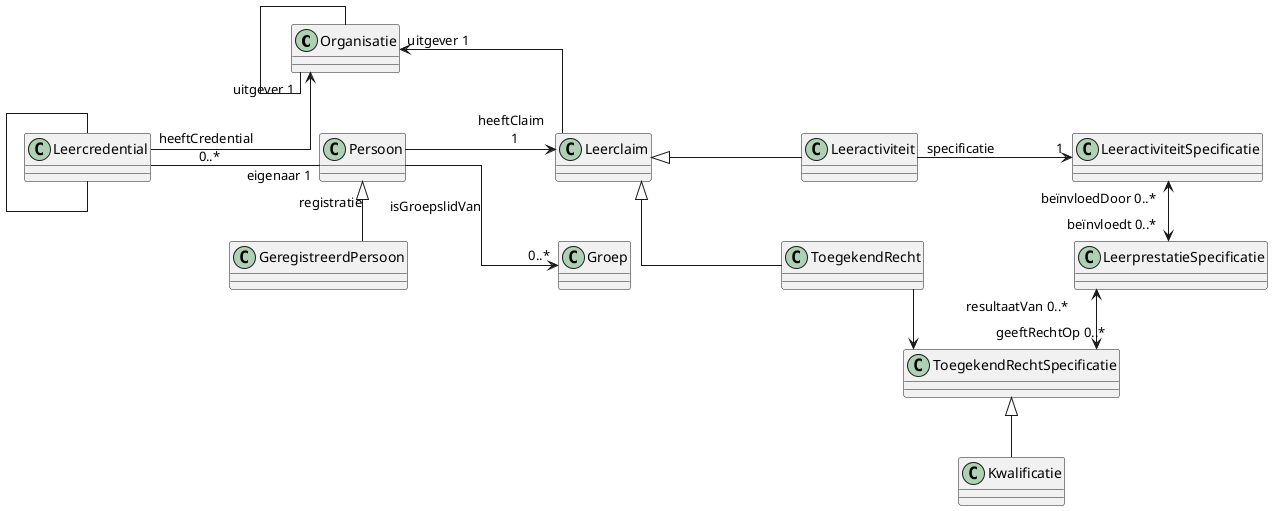 
@startuml
skinparam nodesep 150
skinparam linetype ortho
allowmixing

class Organisatie
class Leerclaim
class Leercredential

class Persoon
class Groep
together{
    class Leeractiviteit
    class ToegekendRecht
}
class GeregistreerdPersoon
class LeeractiviteitSpecificatie
class LeerprestatieSpecificatie
class ToegekendRechtSpecificatie
class Kwalificatie
'class Studentenkaart
'class Inschrijvingsbewijs


node a
hide a

Leerclaim  -[hidden]- Groep
Organisatie "uitgever 1" <-- Leerclaim
Organisatie "uitgever 1" <--  Leercredential
Organisatie  --  Organisatie

Persoon <|-- GeregistreerdPersoon: " registratie"
Groep "0..*" <-- Persoon: "isGroepslidVan"
Leercredential  --  Leercredential
Leercredential "heeftCredential \n 0..*"-r-"\t\t eigenaar 1" Persoon

Persoon -r->"heeftClaim \n 1" Leerclaim
Leeractiviteit -[hidden]- ToegekendRecht
Leerclaim <|-r- Leeractiviteit
Leerclaim <|-r- ToegekendRecht


Leeractiviteit -r-> "1" LeeractiviteitSpecificatie: "specificatie"
LeeractiviteitSpecificatie "beïnvloedDoor 0..*" <--> "beïnvloedt 0..*"LeerprestatieSpecificatie
LeerprestatieSpecificatie "resultaatVan 0..*" <--> "geeftRechtOp 0..*" ToegekendRechtSpecificatie

ToegekendRecht -r-> ToegekendRechtSpecificatie
ToegekendRechtSpecificatie <|-- Kwalificatie
'Studentenkaart --|> Leercredential
'Inschrijvingsbewijs --|> Leercredential



@enduml
